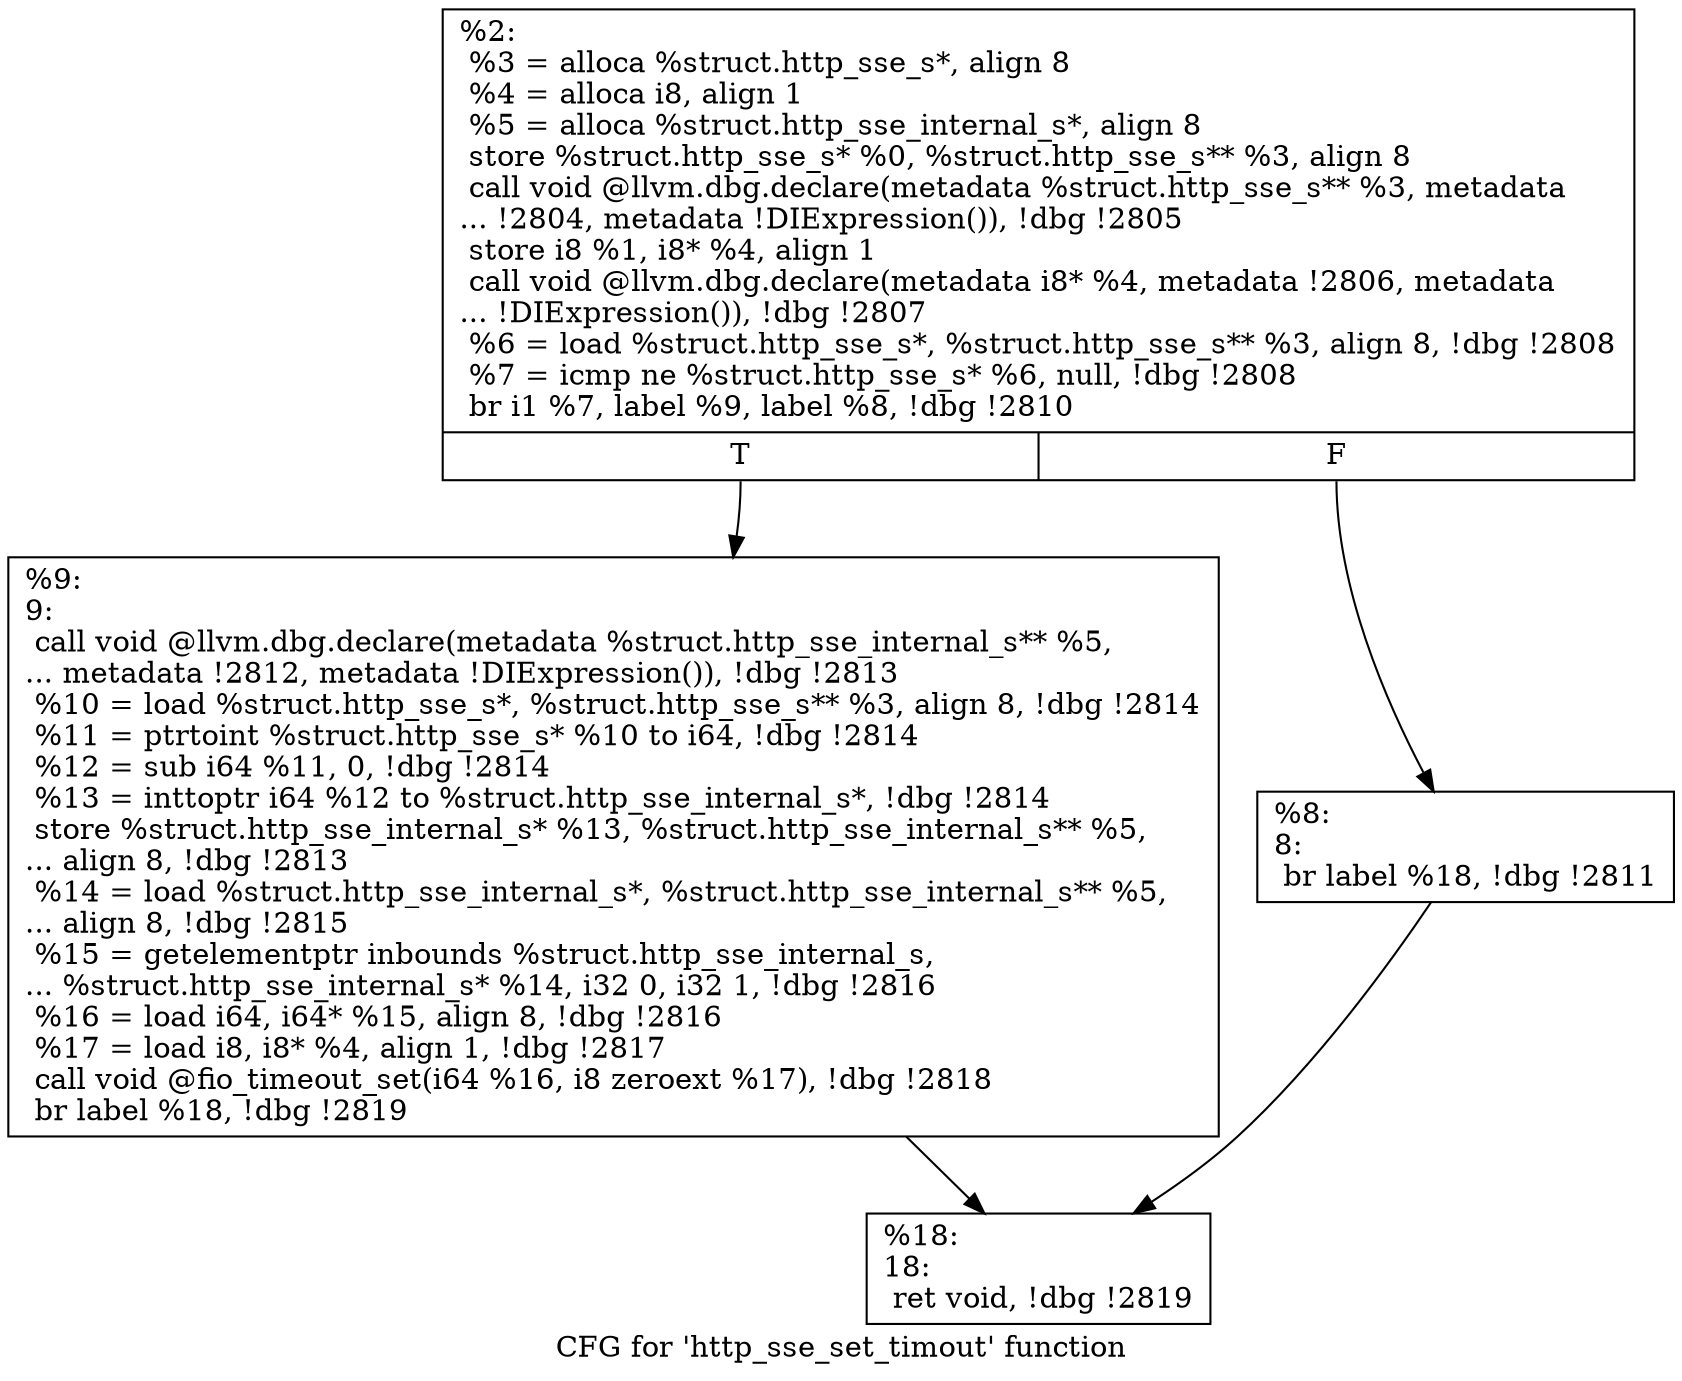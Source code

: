 digraph "CFG for 'http_sse_set_timout' function" {
	label="CFG for 'http_sse_set_timout' function";

	Node0x5568523b1030 [shape=record,label="{%2:\l  %3 = alloca %struct.http_sse_s*, align 8\l  %4 = alloca i8, align 1\l  %5 = alloca %struct.http_sse_internal_s*, align 8\l  store %struct.http_sse_s* %0, %struct.http_sse_s** %3, align 8\l  call void @llvm.dbg.declare(metadata %struct.http_sse_s** %3, metadata\l... !2804, metadata !DIExpression()), !dbg !2805\l  store i8 %1, i8* %4, align 1\l  call void @llvm.dbg.declare(metadata i8* %4, metadata !2806, metadata\l... !DIExpression()), !dbg !2807\l  %6 = load %struct.http_sse_s*, %struct.http_sse_s** %3, align 8, !dbg !2808\l  %7 = icmp ne %struct.http_sse_s* %6, null, !dbg !2808\l  br i1 %7, label %9, label %8, !dbg !2810\l|{<s0>T|<s1>F}}"];
	Node0x5568523b1030:s0 -> Node0x5568523b5090;
	Node0x5568523b1030:s1 -> Node0x5568523b3210;
	Node0x5568523b3210 [shape=record,label="{%8:\l8:                                                \l  br label %18, !dbg !2811\l}"];
	Node0x5568523b3210 -> Node0x5568523b50e0;
	Node0x5568523b5090 [shape=record,label="{%9:\l9:                                                \l  call void @llvm.dbg.declare(metadata %struct.http_sse_internal_s** %5,\l... metadata !2812, metadata !DIExpression()), !dbg !2813\l  %10 = load %struct.http_sse_s*, %struct.http_sse_s** %3, align 8, !dbg !2814\l  %11 = ptrtoint %struct.http_sse_s* %10 to i64, !dbg !2814\l  %12 = sub i64 %11, 0, !dbg !2814\l  %13 = inttoptr i64 %12 to %struct.http_sse_internal_s*, !dbg !2814\l  store %struct.http_sse_internal_s* %13, %struct.http_sse_internal_s** %5,\l... align 8, !dbg !2813\l  %14 = load %struct.http_sse_internal_s*, %struct.http_sse_internal_s** %5,\l... align 8, !dbg !2815\l  %15 = getelementptr inbounds %struct.http_sse_internal_s,\l... %struct.http_sse_internal_s* %14, i32 0, i32 1, !dbg !2816\l  %16 = load i64, i64* %15, align 8, !dbg !2816\l  %17 = load i8, i8* %4, align 1, !dbg !2817\l  call void @fio_timeout_set(i64 %16, i8 zeroext %17), !dbg !2818\l  br label %18, !dbg !2819\l}"];
	Node0x5568523b5090 -> Node0x5568523b50e0;
	Node0x5568523b50e0 [shape=record,label="{%18:\l18:                                               \l  ret void, !dbg !2819\l}"];
}
